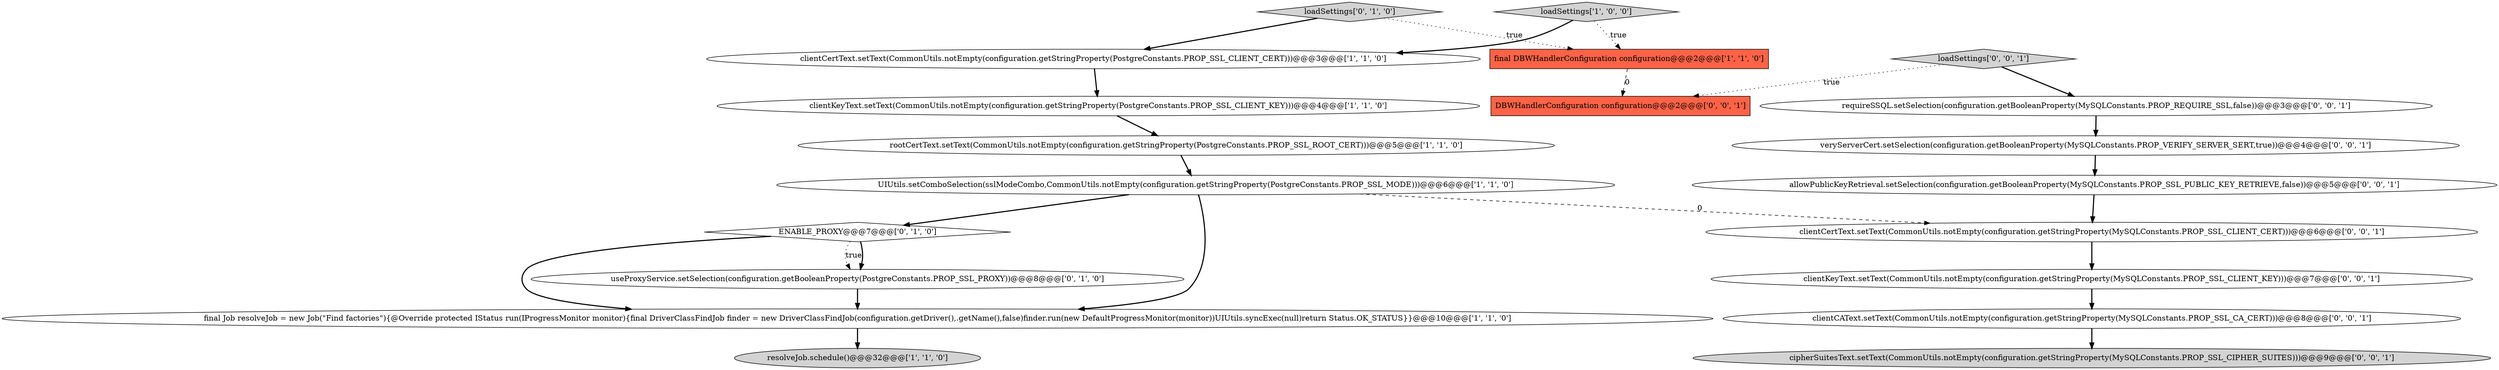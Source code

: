 digraph {
16 [style = filled, label = "cipherSuitesText.setText(CommonUtils.notEmpty(configuration.getStringProperty(MySQLConstants.PROP_SSL_CIPHER_SUITES)))@@@9@@@['0', '0', '1']", fillcolor = lightgray, shape = ellipse image = "AAA0AAABBB3BBB"];
8 [style = filled, label = "loadSettings['0', '1', '0']", fillcolor = lightgray, shape = diamond image = "AAA0AAABBB2BBB"];
13 [style = filled, label = "allowPublicKeyRetrieval.setSelection(configuration.getBooleanProperty(MySQLConstants.PROP_SSL_PUBLIC_KEY_RETRIEVE,false))@@@5@@@['0', '0', '1']", fillcolor = white, shape = ellipse image = "AAA0AAABBB3BBB"];
10 [style = filled, label = "useProxyService.setSelection(configuration.getBooleanProperty(PostgreConstants.PROP_SSL_PROXY))@@@8@@@['0', '1', '0']", fillcolor = white, shape = ellipse image = "AAA1AAABBB2BBB"];
3 [style = filled, label = "final DBWHandlerConfiguration configuration@@@2@@@['1', '1', '0']", fillcolor = tomato, shape = box image = "AAA0AAABBB1BBB"];
7 [style = filled, label = "rootCertText.setText(CommonUtils.notEmpty(configuration.getStringProperty(PostgreConstants.PROP_SSL_ROOT_CERT)))@@@5@@@['1', '1', '0']", fillcolor = white, shape = ellipse image = "AAA0AAABBB1BBB"];
11 [style = filled, label = "clientCAText.setText(CommonUtils.notEmpty(configuration.getStringProperty(MySQLConstants.PROP_SSL_CA_CERT)))@@@8@@@['0', '0', '1']", fillcolor = white, shape = ellipse image = "AAA0AAABBB3BBB"];
15 [style = filled, label = "requireSSQL.setSelection(configuration.getBooleanProperty(MySQLConstants.PROP_REQUIRE_SSL,false))@@@3@@@['0', '0', '1']", fillcolor = white, shape = ellipse image = "AAA0AAABBB3BBB"];
0 [style = filled, label = "clientKeyText.setText(CommonUtils.notEmpty(configuration.getStringProperty(PostgreConstants.PROP_SSL_CLIENT_KEY)))@@@4@@@['1', '1', '0']", fillcolor = white, shape = ellipse image = "AAA0AAABBB1BBB"];
19 [style = filled, label = "clientKeyText.setText(CommonUtils.notEmpty(configuration.getStringProperty(MySQLConstants.PROP_SSL_CLIENT_KEY)))@@@7@@@['0', '0', '1']", fillcolor = white, shape = ellipse image = "AAA0AAABBB3BBB"];
12 [style = filled, label = "loadSettings['0', '0', '1']", fillcolor = lightgray, shape = diamond image = "AAA0AAABBB3BBB"];
14 [style = filled, label = "clientCertText.setText(CommonUtils.notEmpty(configuration.getStringProperty(MySQLConstants.PROP_SSL_CLIENT_CERT)))@@@6@@@['0', '0', '1']", fillcolor = white, shape = ellipse image = "AAA0AAABBB3BBB"];
9 [style = filled, label = "ENABLE_PROXY@@@7@@@['0', '1', '0']", fillcolor = white, shape = diamond image = "AAA1AAABBB2BBB"];
6 [style = filled, label = "resolveJob.schedule()@@@32@@@['1', '1', '0']", fillcolor = lightgray, shape = ellipse image = "AAA0AAABBB1BBB"];
2 [style = filled, label = "loadSettings['1', '0', '0']", fillcolor = lightgray, shape = diamond image = "AAA0AAABBB1BBB"];
17 [style = filled, label = "veryServerCert.setSelection(configuration.getBooleanProperty(MySQLConstants.PROP_VERIFY_SERVER_SERT,true))@@@4@@@['0', '0', '1']", fillcolor = white, shape = ellipse image = "AAA0AAABBB3BBB"];
18 [style = filled, label = "DBWHandlerConfiguration configuration@@@2@@@['0', '0', '1']", fillcolor = tomato, shape = box image = "AAA0AAABBB3BBB"];
4 [style = filled, label = "clientCertText.setText(CommonUtils.notEmpty(configuration.getStringProperty(PostgreConstants.PROP_SSL_CLIENT_CERT)))@@@3@@@['1', '1', '0']", fillcolor = white, shape = ellipse image = "AAA0AAABBB1BBB"];
1 [style = filled, label = "final Job resolveJob = new Job(\"Find factories\"){@Override protected IStatus run(IProgressMonitor monitor){final DriverClassFindJob finder = new DriverClassFindJob(configuration.getDriver(),.getName(),false)finder.run(new DefaultProgressMonitor(monitor))UIUtils.syncExec(null)return Status.OK_STATUS}}@@@10@@@['1', '1', '0']", fillcolor = white, shape = ellipse image = "AAA0AAABBB1BBB"];
5 [style = filled, label = "UIUtils.setComboSelection(sslModeCombo,CommonUtils.notEmpty(configuration.getStringProperty(PostgreConstants.PROP_SSL_MODE)))@@@6@@@['1', '1', '0']", fillcolor = white, shape = ellipse image = "AAA0AAABBB1BBB"];
12->18 [style = dotted, label="true"];
2->3 [style = dotted, label="true"];
2->4 [style = bold, label=""];
5->14 [style = dashed, label="0"];
8->4 [style = bold, label=""];
0->7 [style = bold, label=""];
12->15 [style = bold, label=""];
5->1 [style = bold, label=""];
11->16 [style = bold, label=""];
14->19 [style = bold, label=""];
5->9 [style = bold, label=""];
1->6 [style = bold, label=""];
9->10 [style = dotted, label="true"];
10->1 [style = bold, label=""];
19->11 [style = bold, label=""];
17->13 [style = bold, label=""];
3->18 [style = dashed, label="0"];
7->5 [style = bold, label=""];
8->3 [style = dotted, label="true"];
13->14 [style = bold, label=""];
9->1 [style = bold, label=""];
4->0 [style = bold, label=""];
9->10 [style = bold, label=""];
15->17 [style = bold, label=""];
}
